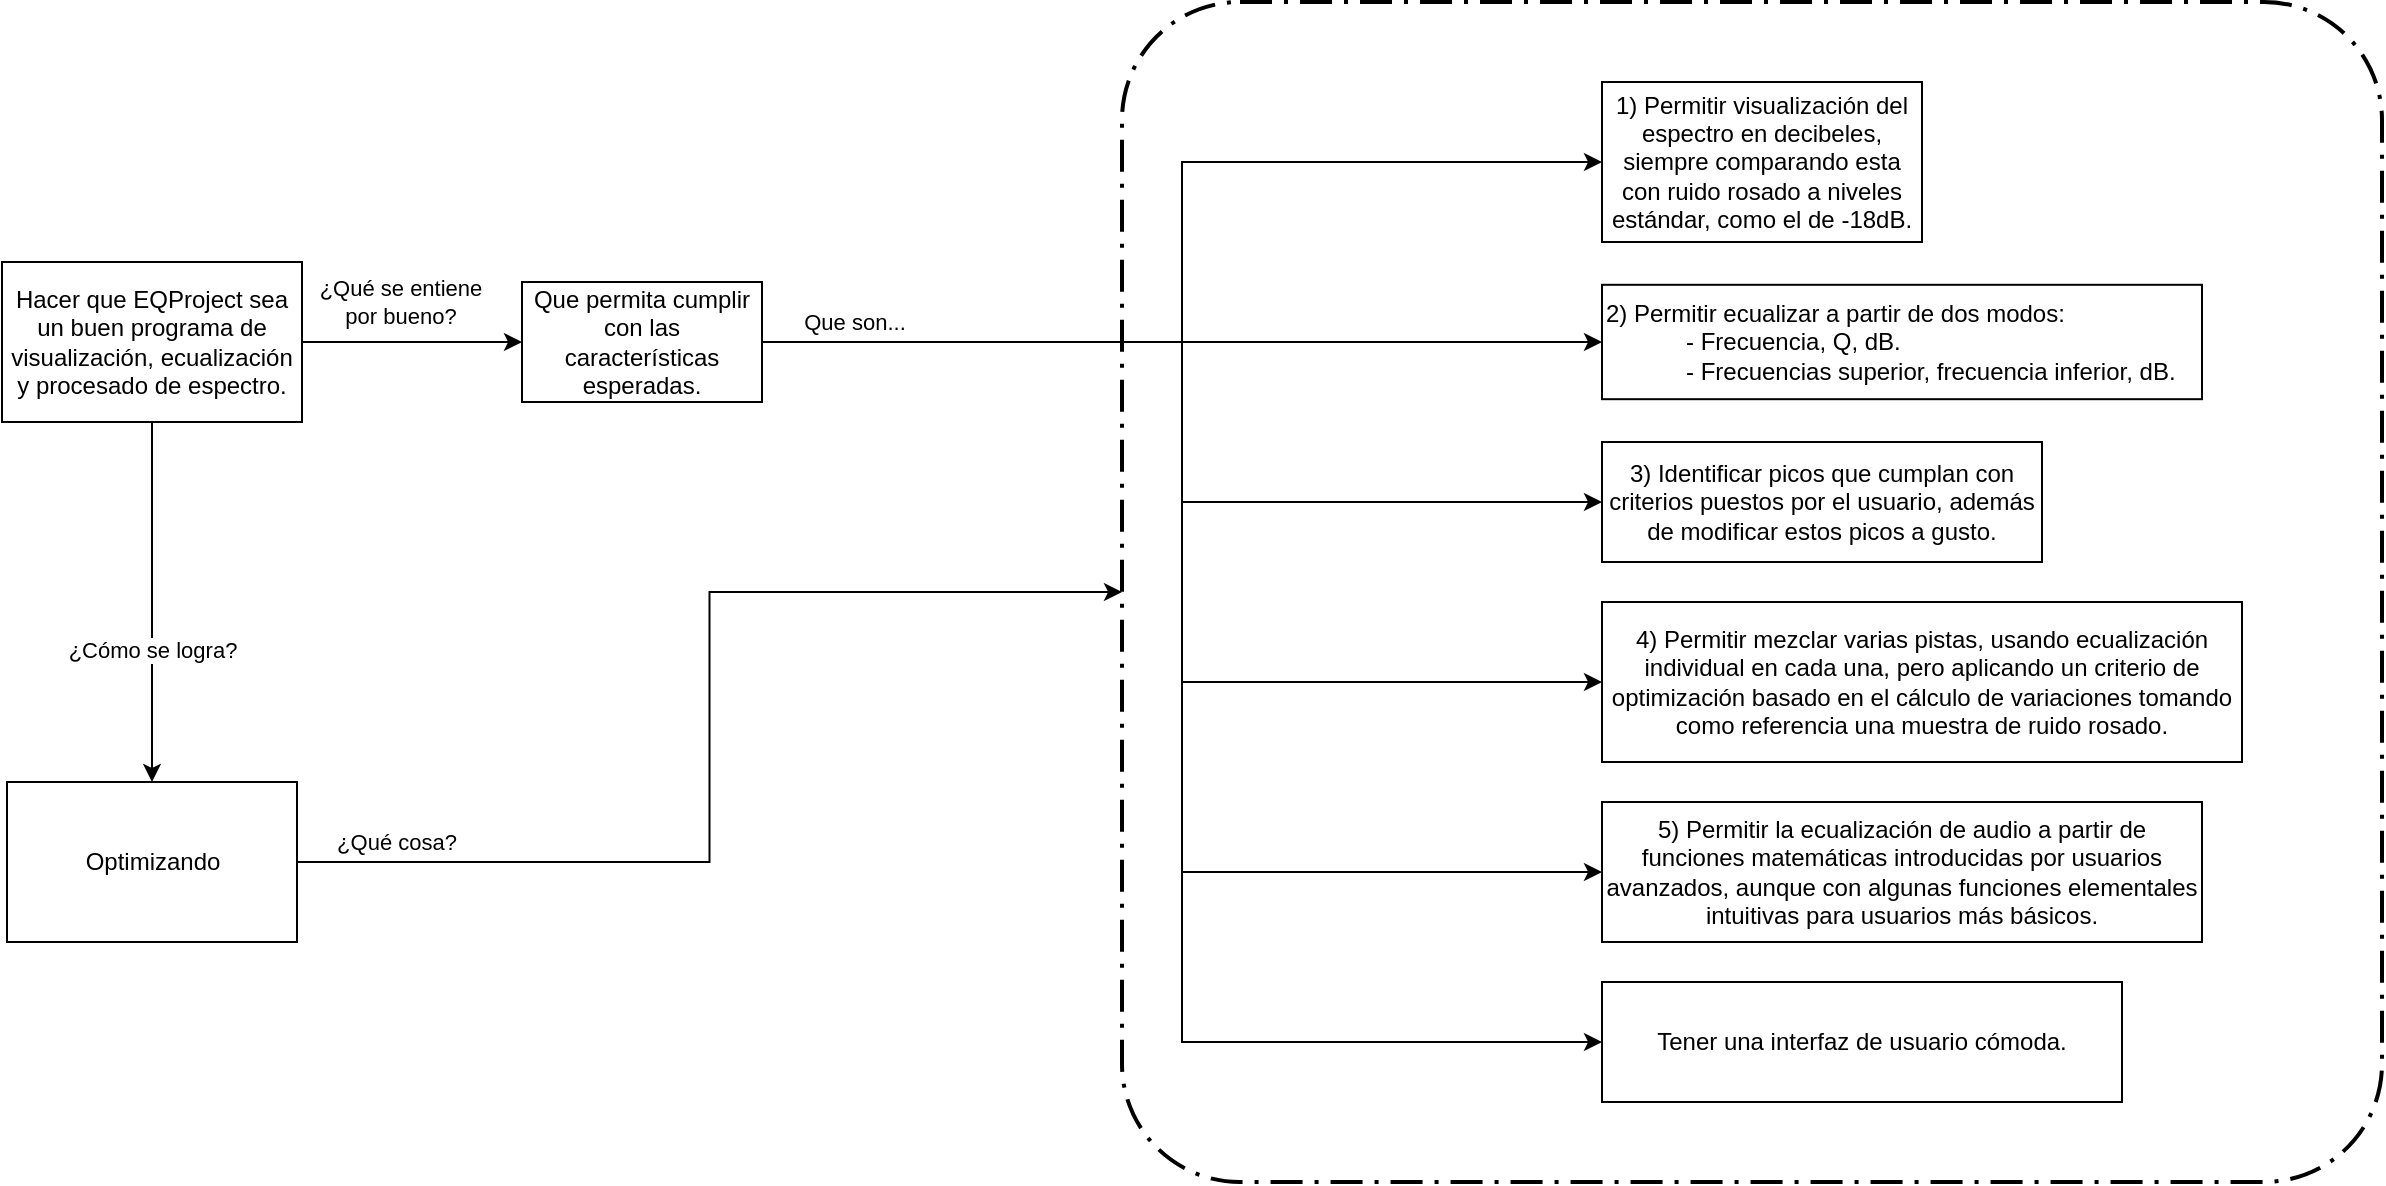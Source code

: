 <mxfile version="13.2.4" type="device"><diagram id="YBeqO65oKsjyjkfaVyFz" name="Página-1"><mxGraphModel dx="1102" dy="789" grid="1" gridSize="10" guides="1" tooltips="1" connect="1" arrows="1" fold="1" page="0" pageScale="1" pageWidth="827" pageHeight="1169" math="0" shadow="0"><root><mxCell id="0"/><mxCell id="1" parent="0"/><mxCell id="QoUM-So-M_ltadRCxxXb-3" value="" style="rounded=1;arcSize=10;dashed=1;strokeColor=#000000;fillColor=none;gradientColor=none;dashPattern=8 3 1 3;strokeWidth=2;" vertex="1" parent="1"><mxGeometry x="870" y="190" width="630" height="590" as="geometry"/></mxCell><mxCell id="LqKpSL0SwjufESUez_e5-3" style="edgeStyle=orthogonalEdgeStyle;rounded=0;orthogonalLoop=1;jettySize=auto;html=1;exitX=0.5;exitY=1;exitDx=0;exitDy=0;entryX=0.5;entryY=0;entryDx=0;entryDy=0;" parent="1" source="LqKpSL0SwjufESUez_e5-1" target="LqKpSL0SwjufESUez_e5-2" edge="1"><mxGeometry relative="1" as="geometry"/></mxCell><mxCell id="LqKpSL0SwjufESUez_e5-22" value="¿Cómo se logra?" style="edgeLabel;html=1;align=center;verticalAlign=middle;resizable=0;points=[];" parent="LqKpSL0SwjufESUez_e5-3" vertex="1" connectable="0"><mxGeometry x="0.262" relative="1" as="geometry"><mxPoint as="offset"/></mxGeometry></mxCell><mxCell id="LqKpSL0SwjufESUez_e5-8" style="edgeStyle=orthogonalEdgeStyle;rounded=0;orthogonalLoop=1;jettySize=auto;html=1;entryX=0;entryY=0.5;entryDx=0;entryDy=0;" parent="1" source="LqKpSL0SwjufESUez_e5-1" target="LqKpSL0SwjufESUez_e5-7" edge="1"><mxGeometry relative="1" as="geometry"/></mxCell><mxCell id="LqKpSL0SwjufESUez_e5-9" value="¿Qué se entiene&lt;br&gt;por bueno?" style="edgeLabel;html=1;align=center;verticalAlign=middle;resizable=0;points=[];" parent="LqKpSL0SwjufESUez_e5-8" vertex="1" connectable="0"><mxGeometry x="-0.294" y="-3" relative="1" as="geometry"><mxPoint x="10" y="-23" as="offset"/></mxGeometry></mxCell><mxCell id="LqKpSL0SwjufESUez_e5-1" value="Hacer que EQProject sea un buen programa de visualización, ecualización y procesado de espectro." style="rounded=0;whiteSpace=wrap;html=1;" parent="1" vertex="1"><mxGeometry x="310" y="320" width="150" height="80" as="geometry"/></mxCell><mxCell id="QoUM-So-M_ltadRCxxXb-4" style="edgeStyle=orthogonalEdgeStyle;rounded=0;orthogonalLoop=1;jettySize=auto;html=1;exitX=1;exitY=0.5;exitDx=0;exitDy=0;" edge="1" parent="1" source="LqKpSL0SwjufESUez_e5-2" target="QoUM-So-M_ltadRCxxXb-3"><mxGeometry relative="1" as="geometry"/></mxCell><mxCell id="QoUM-So-M_ltadRCxxXb-5" value="¿Qué cosa?" style="edgeLabel;html=1;align=center;verticalAlign=middle;resizable=0;points=[];" vertex="1" connectable="0" parent="QoUM-So-M_ltadRCxxXb-4"><mxGeometry x="-0.861" y="-4" relative="1" as="geometry"><mxPoint x="11.5" y="-14" as="offset"/></mxGeometry></mxCell><mxCell id="LqKpSL0SwjufESUez_e5-2" value="Optimizando" style="rounded=0;whiteSpace=wrap;html=1;" parent="1" vertex="1"><mxGeometry x="312.5" y="580" width="145" height="80" as="geometry"/></mxCell><mxCell id="LqKpSL0SwjufESUez_e5-32" style="edgeStyle=orthogonalEdgeStyle;rounded=0;orthogonalLoop=1;jettySize=auto;html=1;exitX=1;exitY=0.5;exitDx=0;exitDy=0;entryX=0;entryY=0.5;entryDx=0;entryDy=0;" parent="1" source="LqKpSL0SwjufESUez_e5-7" target="LqKpSL0SwjufESUez_e5-23" edge="1"><mxGeometry relative="1" as="geometry"/></mxCell><mxCell id="LqKpSL0SwjufESUez_e5-33" style="edgeStyle=orthogonalEdgeStyle;rounded=0;orthogonalLoop=1;jettySize=auto;html=1;exitX=1;exitY=0.5;exitDx=0;exitDy=0;entryX=0;entryY=0.5;entryDx=0;entryDy=0;" parent="1" source="LqKpSL0SwjufESUez_e5-7" target="LqKpSL0SwjufESUez_e5-21" edge="1"><mxGeometry relative="1" as="geometry"/></mxCell><mxCell id="LqKpSL0SwjufESUez_e5-34" style="edgeStyle=orthogonalEdgeStyle;rounded=0;orthogonalLoop=1;jettySize=auto;html=1;exitX=1;exitY=0.5;exitDx=0;exitDy=0;entryX=0;entryY=0.5;entryDx=0;entryDy=0;" parent="1" source="LqKpSL0SwjufESUez_e5-7" target="LqKpSL0SwjufESUez_e5-24" edge="1"><mxGeometry relative="1" as="geometry"/></mxCell><mxCell id="LqKpSL0SwjufESUez_e5-35" style="edgeStyle=orthogonalEdgeStyle;rounded=0;orthogonalLoop=1;jettySize=auto;html=1;exitX=1;exitY=0.5;exitDx=0;exitDy=0;entryX=0;entryY=0.5;entryDx=0;entryDy=0;" parent="1" source="LqKpSL0SwjufESUez_e5-7" target="LqKpSL0SwjufESUez_e5-25" edge="1"><mxGeometry relative="1" as="geometry"/></mxCell><mxCell id="LqKpSL0SwjufESUez_e5-36" style="edgeStyle=orthogonalEdgeStyle;rounded=0;orthogonalLoop=1;jettySize=auto;html=1;exitX=1;exitY=0.5;exitDx=0;exitDy=0;entryX=0;entryY=0.5;entryDx=0;entryDy=0;" parent="1" source="LqKpSL0SwjufESUez_e5-7" target="LqKpSL0SwjufESUez_e5-26" edge="1"><mxGeometry relative="1" as="geometry"/></mxCell><mxCell id="LqKpSL0SwjufESUez_e5-37" value="Que son..." style="edgeLabel;html=1;align=center;verticalAlign=middle;resizable=0;points=[];" parent="LqKpSL0SwjufESUez_e5-36" vertex="1" connectable="0"><mxGeometry x="-0.886" y="-2" relative="1" as="geometry"><mxPoint x="7" y="-12" as="offset"/></mxGeometry></mxCell><mxCell id="QoUM-So-M_ltadRCxxXb-11" style="edgeStyle=orthogonalEdgeStyle;rounded=0;orthogonalLoop=1;jettySize=auto;html=1;exitX=1;exitY=0.5;exitDx=0;exitDy=0;entryX=0;entryY=0.5;entryDx=0;entryDy=0;" edge="1" parent="1" source="LqKpSL0SwjufESUez_e5-7" target="QoUM-So-M_ltadRCxxXb-10"><mxGeometry relative="1" as="geometry"><mxPoint x="900" y="810" as="targetPoint"/></mxGeometry></mxCell><mxCell id="LqKpSL0SwjufESUez_e5-7" value="Que permita cumplir&lt;br&gt;con las características esperadas." style="rounded=0;whiteSpace=wrap;html=1;" parent="1" vertex="1"><mxGeometry x="570" y="330" width="120" height="60" as="geometry"/></mxCell><mxCell id="LqKpSL0SwjufESUez_e5-21" value="&lt;span style=&quot;text-align: justify&quot;&gt;2) Permitir ecualizar a partir de dos modos:&lt;/span&gt;&lt;span style=&quot;text-align: justify&quot;&gt;&lt;br&gt;&lt;/span&gt;&lt;blockquote style=&quot;margin: 0 0 0 40px ; border: none ; padding: 0px&quot;&gt;&lt;span&gt;&lt;div style=&quot;text-align: justify&quot;&gt;&lt;span&gt;- Frecuencia, Q, dB.&lt;/span&gt;&lt;/div&gt;&lt;div style=&quot;text-align: justify&quot;&gt;&lt;span&gt;- Frecuencias superior, frecuencia inferior, dB.&lt;/span&gt;&lt;/div&gt;&lt;/span&gt;&lt;/blockquote&gt;" style="rounded=0;whiteSpace=wrap;html=1;align=left;" parent="1" vertex="1"><mxGeometry x="1110" y="331.4" width="300" height="57.19" as="geometry"/></mxCell><mxCell id="LqKpSL0SwjufESUez_e5-23" value="&lt;span style=&quot;text-align: justify&quot;&gt;1) Permitir visualización del espectro en decibeles, siempre comparando esta con ruido rosado a niveles estándar, como el de -18dB.&lt;/span&gt;" style="rounded=0;whiteSpace=wrap;html=1;" parent="1" vertex="1"><mxGeometry x="1110" y="230" width="160" height="80" as="geometry"/></mxCell><mxCell id="LqKpSL0SwjufESUez_e5-24" value="&lt;span style=&quot;text-align: left&quot;&gt;3) Identificar picos que cumplan con criterios puestos por el usuario, además de modificar estos picos a gusto.&lt;/span&gt;" style="rounded=0;whiteSpace=wrap;html=1;" parent="1" vertex="1"><mxGeometry x="1110" y="410" width="220" height="60" as="geometry"/></mxCell><mxCell id="LqKpSL0SwjufESUez_e5-25" value="&lt;span style=&quot;text-align: left&quot;&gt;4) Permitir mezclar varias pistas, usando ecualización individual en cada una, pero aplicando un criterio de optimización basado en el cálculo de variaciones tomando como referencia una muestra de ruido rosado.&lt;/span&gt;" style="rounded=0;whiteSpace=wrap;html=1;" parent="1" vertex="1"><mxGeometry x="1110" y="490" width="320" height="80" as="geometry"/></mxCell><mxCell id="LqKpSL0SwjufESUez_e5-26" value="&lt;span style=&quot;text-align: left&quot;&gt;5) Permitir la ecualización de audio a partir de funciones matemáticas introducidas por usuarios avanzados, aunque con algunas funciones elementales intuitivas para usuarios más básicos.&lt;/span&gt;" style="rounded=0;whiteSpace=wrap;html=1;" parent="1" vertex="1"><mxGeometry x="1110" y="590" width="300" height="70" as="geometry"/></mxCell><mxCell id="QoUM-So-M_ltadRCxxXb-10" value="Tener una interfaz de usuario cómoda." style="rounded=0;whiteSpace=wrap;html=1;" vertex="1" parent="1"><mxGeometry x="1110" y="680" width="260" height="60" as="geometry"/></mxCell></root></mxGraphModel></diagram></mxfile>